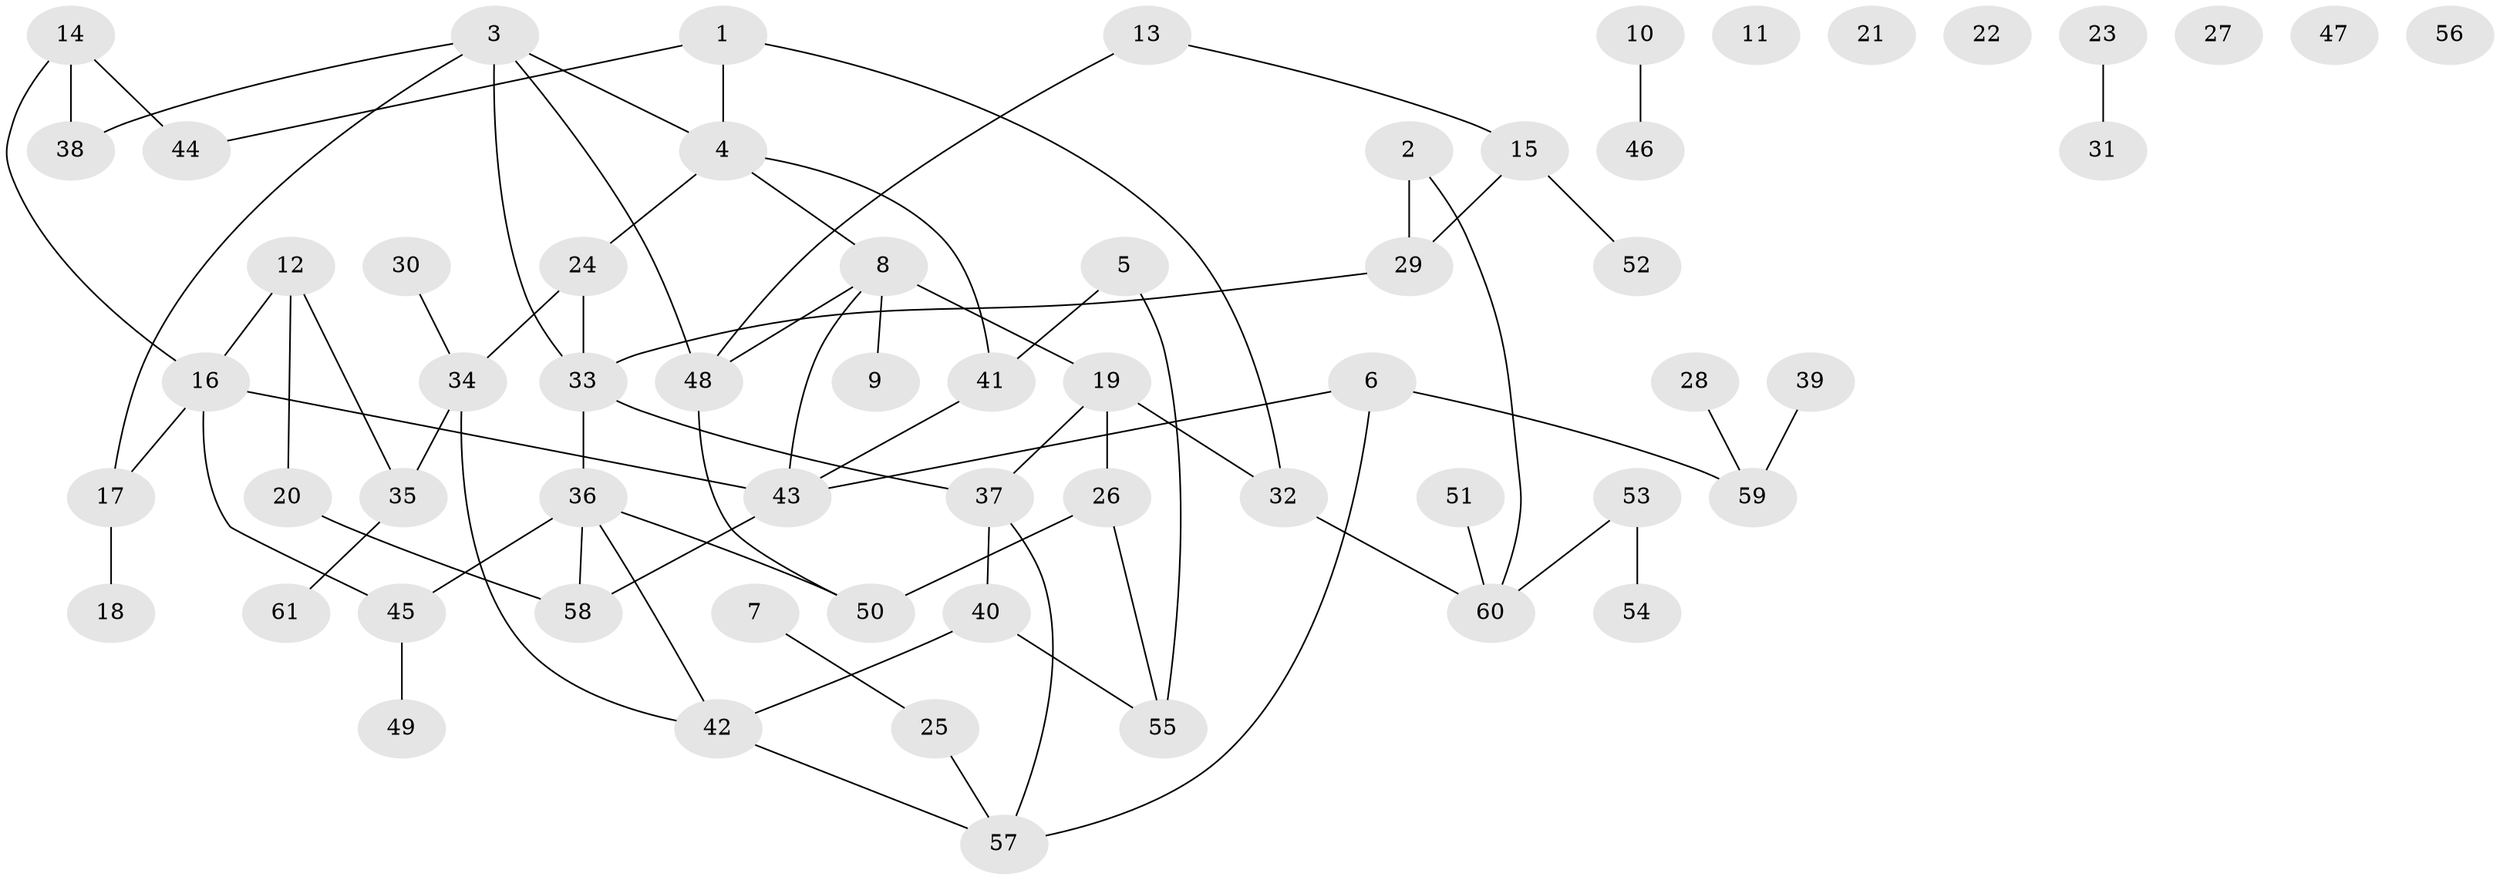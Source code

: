 // Generated by graph-tools (version 1.1) at 2025/13/03/09/25 04:13:12]
// undirected, 61 vertices, 74 edges
graph export_dot {
graph [start="1"]
  node [color=gray90,style=filled];
  1;
  2;
  3;
  4;
  5;
  6;
  7;
  8;
  9;
  10;
  11;
  12;
  13;
  14;
  15;
  16;
  17;
  18;
  19;
  20;
  21;
  22;
  23;
  24;
  25;
  26;
  27;
  28;
  29;
  30;
  31;
  32;
  33;
  34;
  35;
  36;
  37;
  38;
  39;
  40;
  41;
  42;
  43;
  44;
  45;
  46;
  47;
  48;
  49;
  50;
  51;
  52;
  53;
  54;
  55;
  56;
  57;
  58;
  59;
  60;
  61;
  1 -- 4;
  1 -- 32;
  1 -- 44;
  2 -- 29;
  2 -- 60;
  3 -- 4;
  3 -- 17;
  3 -- 33;
  3 -- 38;
  3 -- 48;
  4 -- 8;
  4 -- 24;
  4 -- 41;
  5 -- 41;
  5 -- 55;
  6 -- 43;
  6 -- 57;
  6 -- 59;
  7 -- 25;
  8 -- 9;
  8 -- 19;
  8 -- 43;
  8 -- 48;
  10 -- 46;
  12 -- 16;
  12 -- 20;
  12 -- 35;
  13 -- 15;
  13 -- 48;
  14 -- 16;
  14 -- 38;
  14 -- 44;
  15 -- 29;
  15 -- 52;
  16 -- 17;
  16 -- 43;
  16 -- 45;
  17 -- 18;
  19 -- 26;
  19 -- 32;
  19 -- 37;
  20 -- 58;
  23 -- 31;
  24 -- 33;
  24 -- 34;
  25 -- 57;
  26 -- 50;
  26 -- 55;
  28 -- 59;
  29 -- 33;
  30 -- 34;
  32 -- 60;
  33 -- 36;
  33 -- 37;
  34 -- 35;
  34 -- 42;
  35 -- 61;
  36 -- 42;
  36 -- 45;
  36 -- 50;
  36 -- 58;
  37 -- 40;
  37 -- 57;
  39 -- 59;
  40 -- 42;
  40 -- 55;
  41 -- 43;
  42 -- 57;
  43 -- 58;
  45 -- 49;
  48 -- 50;
  51 -- 60;
  53 -- 54;
  53 -- 60;
}
